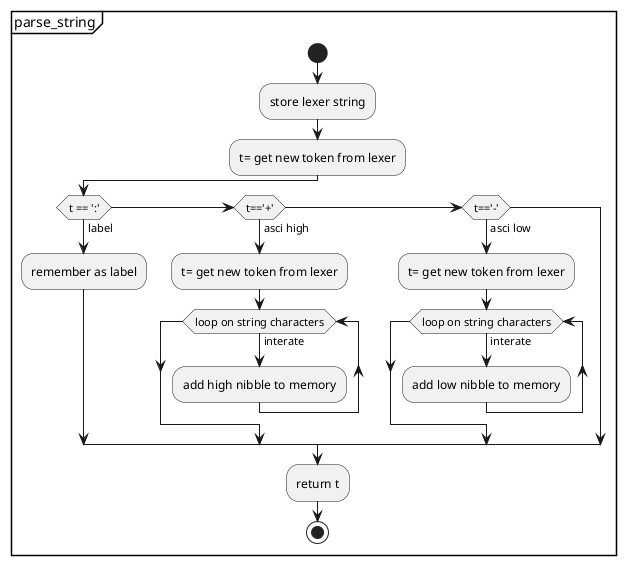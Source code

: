 @startuml
partition "parse_string" {
 start
 :store lexer string;
 :t= get new token from lexer;
 if (t == ':') then (label)
   :remember as label;
 elseif (t=='+') then (asci high)
  :t= get new token from lexer;
  while (loop on string characters)
    ->interate;
    :add high nibble to memory;
  endwhile
 elseif (t=='-') then (asci low)
  :t= get new token from lexer;
  while (loop on string characters)
    ->interate;
    :add low nibble to memory;
  endwhile
 endif
 :return t;
 stop
}
@enduml
